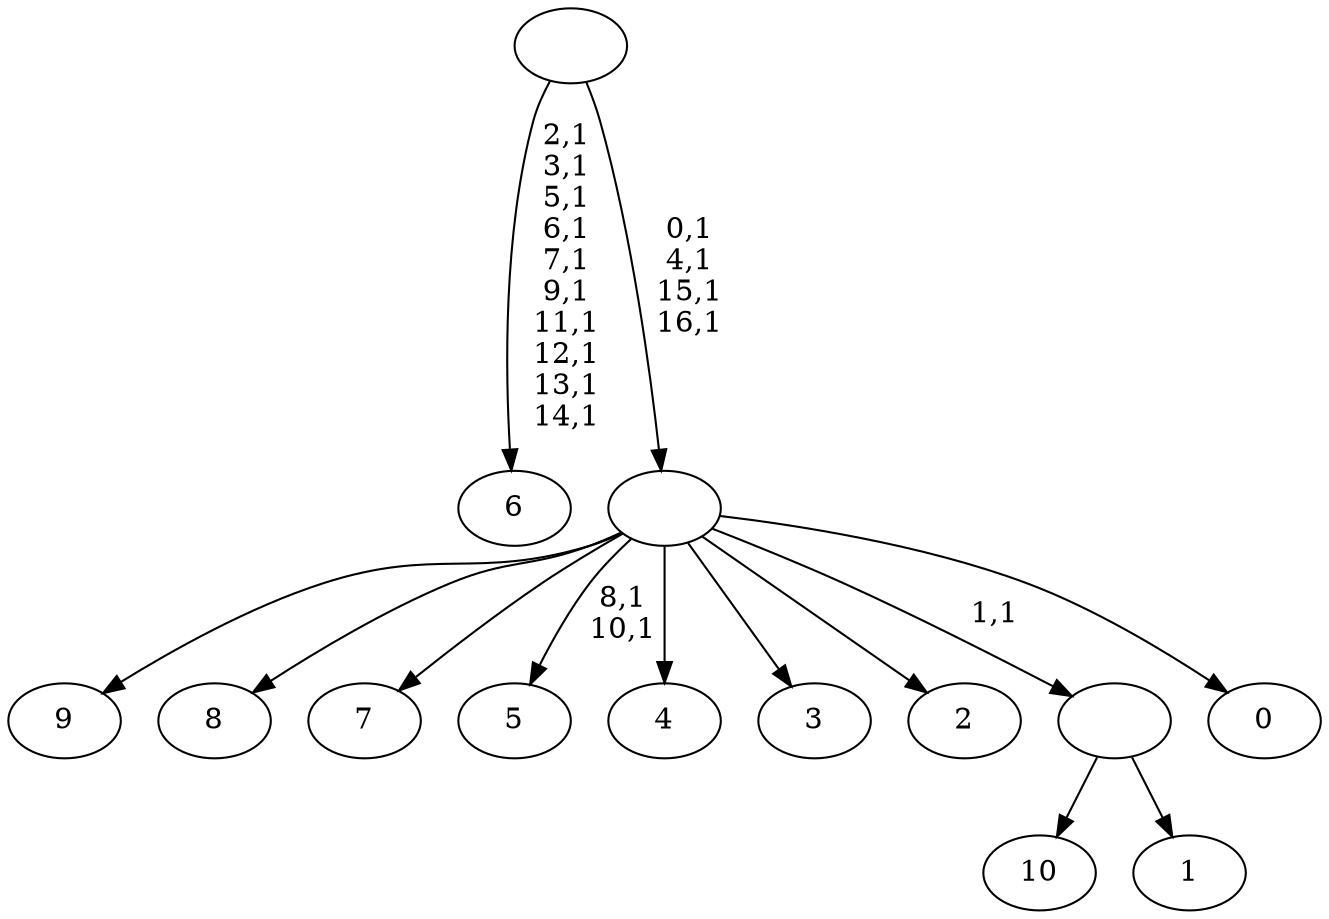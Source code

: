 digraph T {
	28 [label="10"]
	27 [label="9"]
	26 [label="8"]
	25 [label="7"]
	24 [label="6"]
	13 [label="5"]
	10 [label="4"]
	9 [label="3"]
	8 [label="2"]
	7 [label="1"]
	6 [label=""]
	5 [label="0"]
	4 [label=""]
	0 [label=""]
	6 -> 28 [label=""]
	6 -> 7 [label=""]
	4 -> 13 [label="8,1\n10,1"]
	4 -> 27 [label=""]
	4 -> 26 [label=""]
	4 -> 25 [label=""]
	4 -> 10 [label=""]
	4 -> 9 [label=""]
	4 -> 8 [label=""]
	4 -> 6 [label="1,1"]
	4 -> 5 [label=""]
	0 -> 4 [label="0,1\n4,1\n15,1\n16,1"]
	0 -> 24 [label="2,1\n3,1\n5,1\n6,1\n7,1\n9,1\n11,1\n12,1\n13,1\n14,1"]
}
